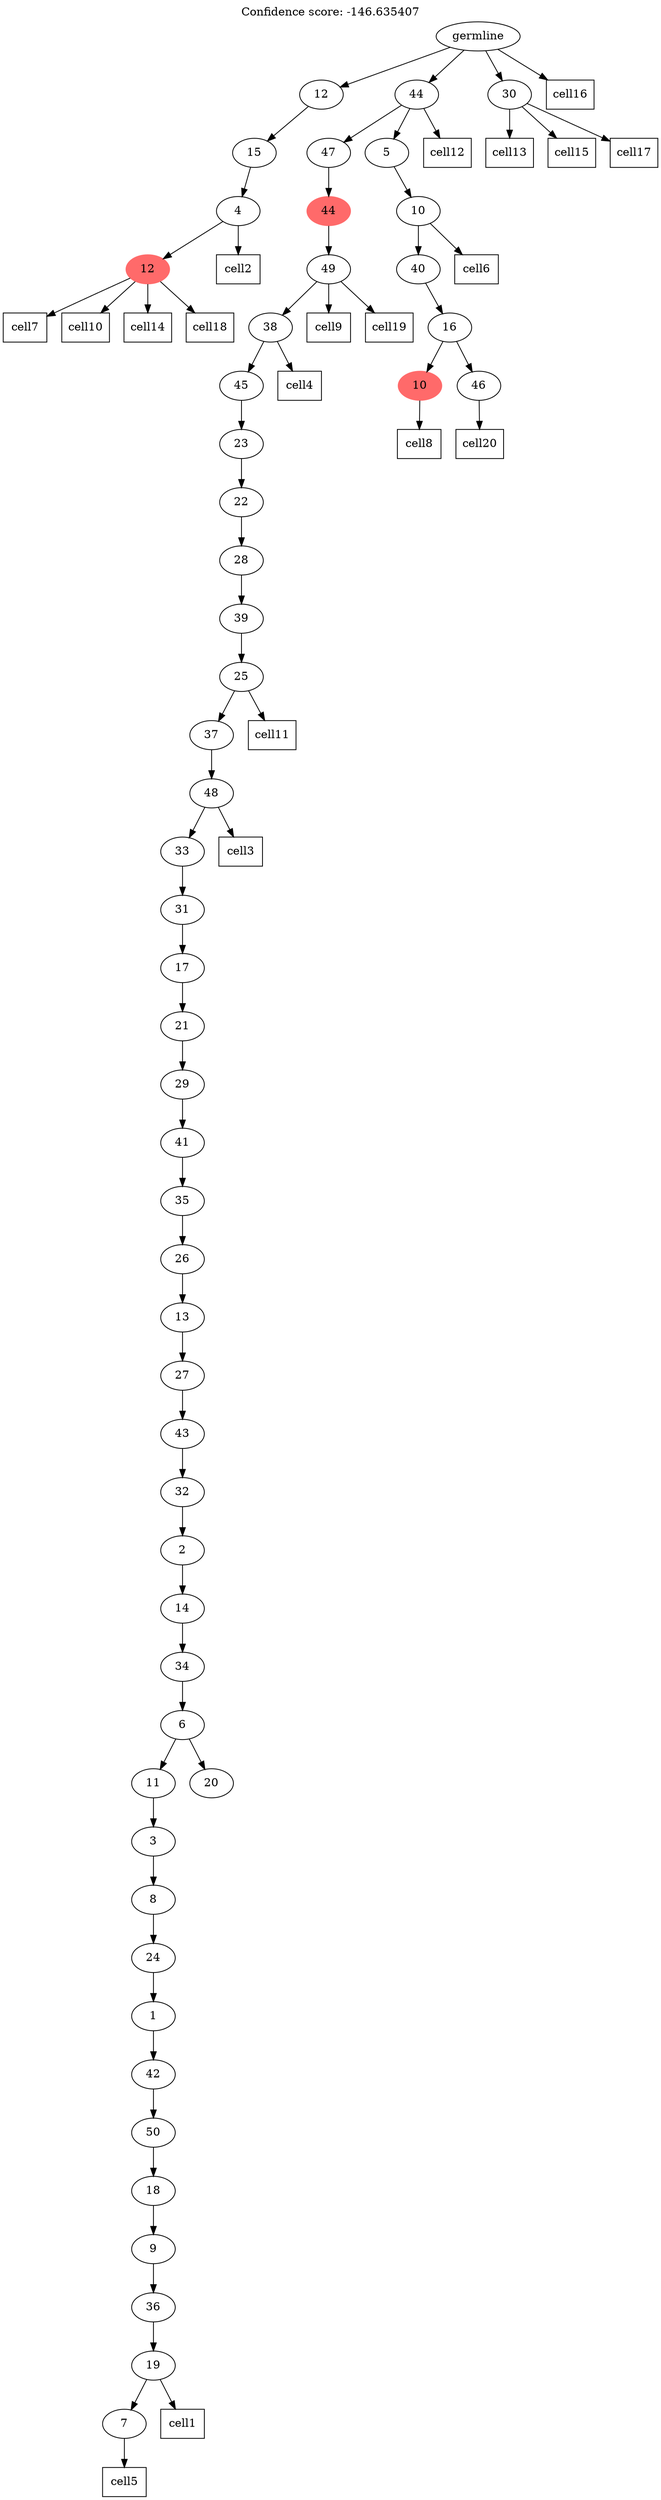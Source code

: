 digraph g {
	"51" -> "52";
	"52" [color=indianred1, style=filled, label="12"];
	"50" -> "51";
	"51" [label="4"];
	"49" -> "50";
	"50" [label="15"];
	"46" -> "47";
	"47" [label="7"];
	"45" -> "46";
	"46" [label="19"];
	"44" -> "45";
	"45" [label="36"];
	"43" -> "44";
	"44" [label="9"];
	"42" -> "43";
	"43" [label="18"];
	"41" -> "42";
	"42" [label="50"];
	"40" -> "41";
	"41" [label="42"];
	"39" -> "40";
	"40" [label="1"];
	"38" -> "39";
	"39" [label="24"];
	"37" -> "38";
	"38" [label="8"];
	"36" -> "37";
	"37" [label="3"];
	"35" -> "36";
	"36" [label="11"];
	"35" -> "48";
	"48" [label="20"];
	"34" -> "35";
	"35" [label="6"];
	"33" -> "34";
	"34" [label="34"];
	"32" -> "33";
	"33" [label="14"];
	"31" -> "32";
	"32" [label="2"];
	"30" -> "31";
	"31" [label="32"];
	"29" -> "30";
	"30" [label="43"];
	"28" -> "29";
	"29" [label="27"];
	"27" -> "28";
	"28" [label="13"];
	"26" -> "27";
	"27" [label="26"];
	"25" -> "26";
	"26" [label="35"];
	"24" -> "25";
	"25" [label="41"];
	"23" -> "24";
	"24" [label="29"];
	"22" -> "23";
	"23" [label="21"];
	"21" -> "22";
	"22" [label="17"];
	"20" -> "21";
	"21" [label="31"];
	"19" -> "20";
	"20" [label="33"];
	"18" -> "19";
	"19" [label="48"];
	"17" -> "18";
	"18" [label="37"];
	"16" -> "17";
	"17" [label="25"];
	"15" -> "16";
	"16" [label="39"];
	"14" -> "15";
	"15" [label="28"];
	"13" -> "14";
	"14" [label="22"];
	"12" -> "13";
	"13" [label="23"];
	"11" -> "12";
	"12" [label="45"];
	"10" -> "11";
	"11" [label="38"];
	"9" -> "10";
	"10" [label="49"];
	"8" -> "9";
	"9" [color=indianred1, style=filled, label="44"];
	"5" -> "6";
	"6" [color=indianred1, style=filled, label="10"];
	"5" -> "7";
	"7" [label="46"];
	"4" -> "5";
	"5" [label="16"];
	"3" -> "4";
	"4" [label="40"];
	"2" -> "3";
	"3" [label="10"];
	"1" -> "2";
	"2" [label="5"];
	"1" -> "8";
	"8" [label="47"];
	"0" -> "1";
	"1" [label="44"];
	"0" -> "49";
	"49" [label="12"];
	"0" -> "53";
	"53" [label="30"];
	"0" [label="germline"];
	"46" -> "cell1";
	"cell1" [shape=box];
	"51" -> "cell2";
	"cell2" [shape=box];
	"19" -> "cell3";
	"cell3" [shape=box];
	"11" -> "cell4";
	"cell4" [shape=box];
	"47" -> "cell5";
	"cell5" [shape=box];
	"3" -> "cell6";
	"cell6" [shape=box];
	"52" -> "cell7";
	"cell7" [shape=box];
	"6" -> "cell8";
	"cell8" [shape=box];
	"10" -> "cell9";
	"cell9" [shape=box];
	"52" -> "cell10";
	"cell10" [shape=box];
	"17" -> "cell11";
	"cell11" [shape=box];
	"1" -> "cell12";
	"cell12" [shape=box];
	"53" -> "cell13";
	"cell13" [shape=box];
	"52" -> "cell14";
	"cell14" [shape=box];
	"53" -> "cell15";
	"cell15" [shape=box];
	"0" -> "cell16";
	"cell16" [shape=box];
	"53" -> "cell17";
	"cell17" [shape=box];
	"52" -> "cell18";
	"cell18" [shape=box];
	"10" -> "cell19";
	"cell19" [shape=box];
	"7" -> "cell20";
	"cell20" [shape=box];
	labelloc="t";
	label="Confidence score: -146.635407";
}
